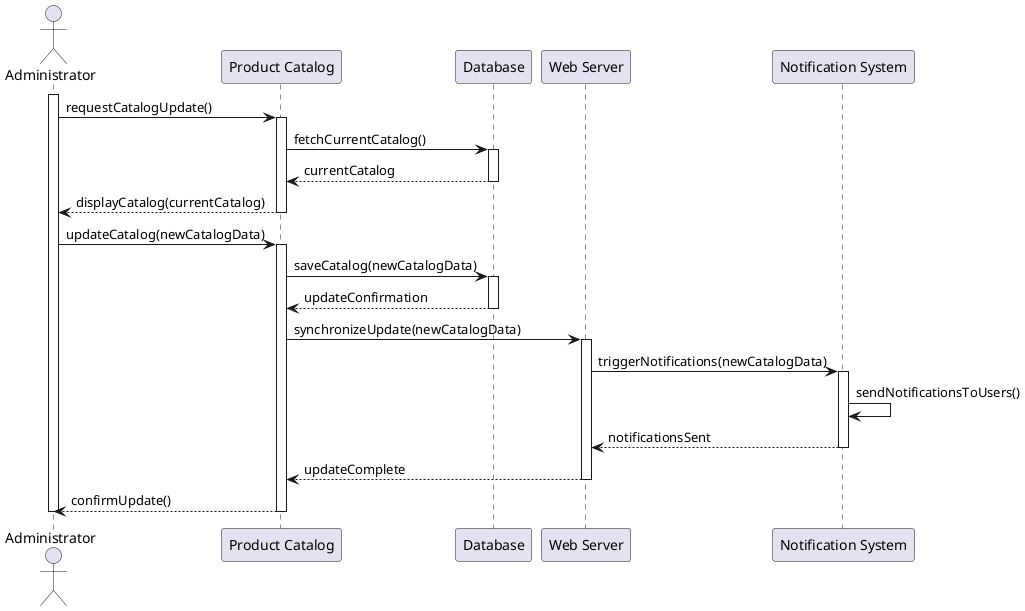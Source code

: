 @startuml sequenceDiagram
actor Administrator
participant "Product Catalog" as Catalog
participant "Database" as DB
participant "Web Server" as Server
participant "Notification System" as Notify

activate Administrator

Administrator -> Catalog : requestCatalogUpdate()
activate Catalog
Catalog -> DB : fetchCurrentCatalog()
activate DB
DB --> Catalog : currentCatalog
deactivate DB
Catalog --> Administrator : displayCatalog(currentCatalog)
deactivate Catalog

Administrator -> Catalog : updateCatalog(newCatalogData)
activate Catalog
Catalog -> DB : saveCatalog(newCatalogData)
activate DB
DB --> Catalog : updateConfirmation
deactivate DB
Catalog -> Server : synchronizeUpdate(newCatalogData)
activate Server
Server -> Notify : triggerNotifications(newCatalogData)
activate Notify
Notify -> Notify : sendNotificationsToUsers()
Notify --> Server : notificationsSent
deactivate Notify
Server --> Catalog : updateComplete
deactivate Server
Catalog --> Administrator : confirmUpdate()
deactivate Catalog

deactivate Administrator
@enduml


